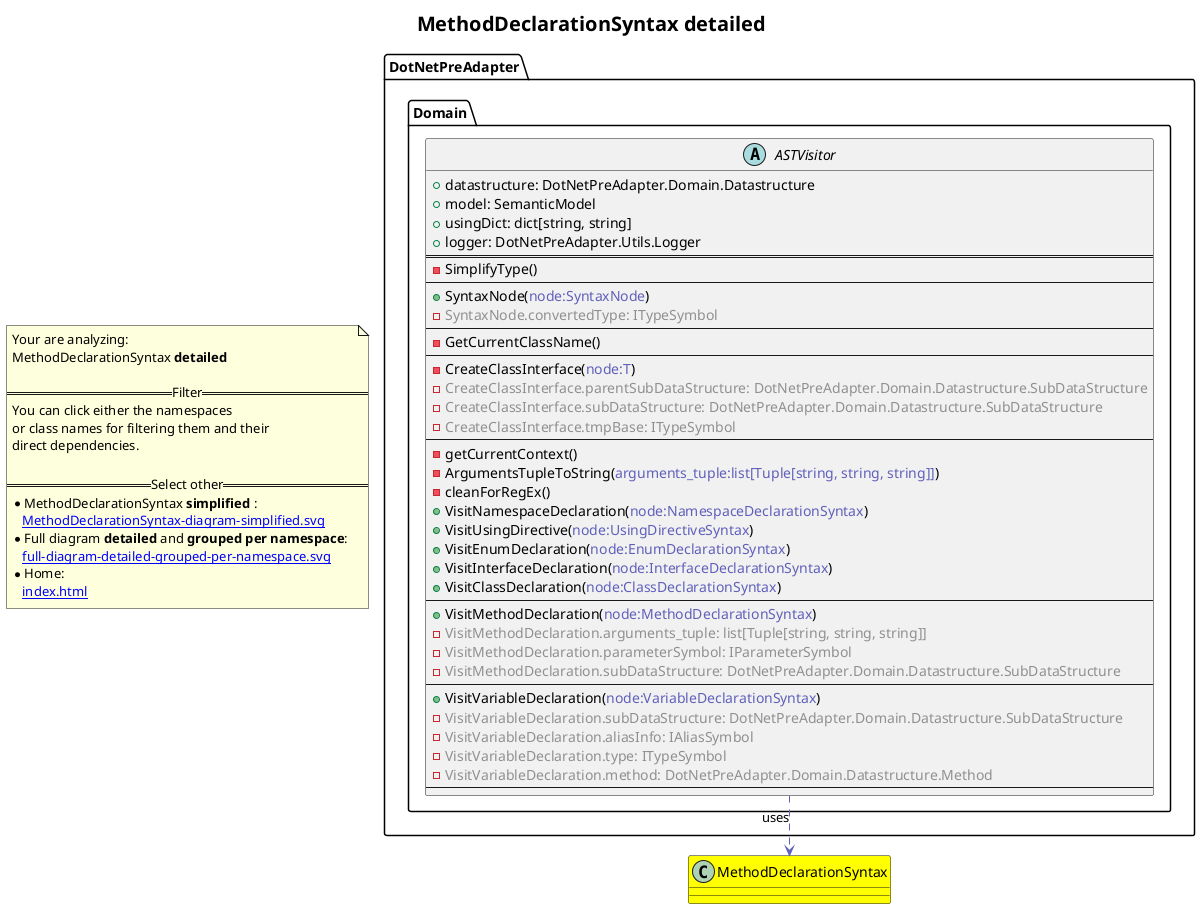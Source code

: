 @startuml
skinparam linetype ortho
title <size:20>MethodDeclarationSyntax **detailed** </size>
note "Your are analyzing:\nMethodDeclarationSyntax **detailed** \n\n==Filter==\nYou can click either the namespaces \nor class names for filtering them and their\ndirect dependencies.\n\n==Select other==\n* MethodDeclarationSyntax **simplified** :\n   [[MethodDeclarationSyntax-diagram-simplified.svg]]\n* Full diagram **detailed** and **grouped per namespace**:\n   [[full-diagram-detailed-grouped-per-namespace.svg]]\n* Home:\n   [[index.html]]" as FloatingNote
class MethodDeclarationSyntax [[MethodDeclarationSyntax-diagram-detailed.svg]] #yellow {
}
  abstract class DotNetPreAdapter.Domain.ASTVisitor [[DotNetPreAdapter.Domain.ASTVisitor-diagram-detailed.svg]]  {
    + datastructure: DotNetPreAdapter.Domain.Datastructure
    + model: SemanticModel
    + usingDict: dict[string, string]
    + logger: DotNetPreAdapter.Utils.Logger
==
    - SimplifyType(<font color="6060BB"></font>)
--
    + SyntaxNode(<font color="6060BB">node:SyntaxNode</font>)
    - <font color="909090">SyntaxNode.convertedType: ITypeSymbol</font>
--
    - GetCurrentClassName(<font color="6060BB"></font>)
--
    - CreateClassInterface(<font color="6060BB">node:T</font>)
    - <font color="909090">CreateClassInterface.parentSubDataStructure: DotNetPreAdapter.Domain.Datastructure.SubDataStructure</font>
    - <font color="909090">CreateClassInterface.subDataStructure: DotNetPreAdapter.Domain.Datastructure.SubDataStructure</font>
    - <font color="909090">CreateClassInterface.tmpBase: ITypeSymbol</font>
--
    - getCurrentContext(<font color="6060BB"></font>)
    - ArgumentsTupleToString(<font color="6060BB">arguments_tuple:list[Tuple[string, string, string]]</font>)
    - cleanForRegEx(<font color="6060BB"></font>)
    + VisitNamespaceDeclaration(<font color="6060BB">node:NamespaceDeclarationSyntax</font>)
    + VisitUsingDirective(<font color="6060BB">node:UsingDirectiveSyntax</font>)
    + VisitEnumDeclaration(<font color="6060BB">node:EnumDeclarationSyntax</font>)
    + VisitInterfaceDeclaration(<font color="6060BB">node:InterfaceDeclarationSyntax</font>)
    + VisitClassDeclaration(<font color="6060BB">node:ClassDeclarationSyntax</font>)
--
    + VisitMethodDeclaration(<font color="6060BB">node:MethodDeclarationSyntax</font>)
    - <font color="909090">VisitMethodDeclaration.arguments_tuple: list[Tuple[string, string, string]]</font>
    - <font color="909090">VisitMethodDeclaration.parameterSymbol: IParameterSymbol</font>
    - <font color="909090">VisitMethodDeclaration.subDataStructure: DotNetPreAdapter.Domain.Datastructure.SubDataStructure</font>
--
    + VisitVariableDeclaration(<font color="6060BB">node:VariableDeclarationSyntax</font>)
    - <font color="909090">VisitVariableDeclaration.subDataStructure: DotNetPreAdapter.Domain.Datastructure.SubDataStructure</font>
    - <font color="909090">VisitVariableDeclaration.aliasInfo: IAliasSymbol</font>
    - <font color="909090">VisitVariableDeclaration.type: ITypeSymbol</font>
    - <font color="909090">VisitVariableDeclaration.method: DotNetPreAdapter.Domain.Datastructure.Method</font>
--
  }
 ' *************************************** 
 ' *************************************** 
 ' *************************************** 
' Class relations extracted from namespace:
' 
' Class relations extracted from namespace:
' DotNetPreAdapter.Domain
DotNetPreAdapter.Domain.ASTVisitor .[#6060BB].> MethodDeclarationSyntax  : uses 
@enduml